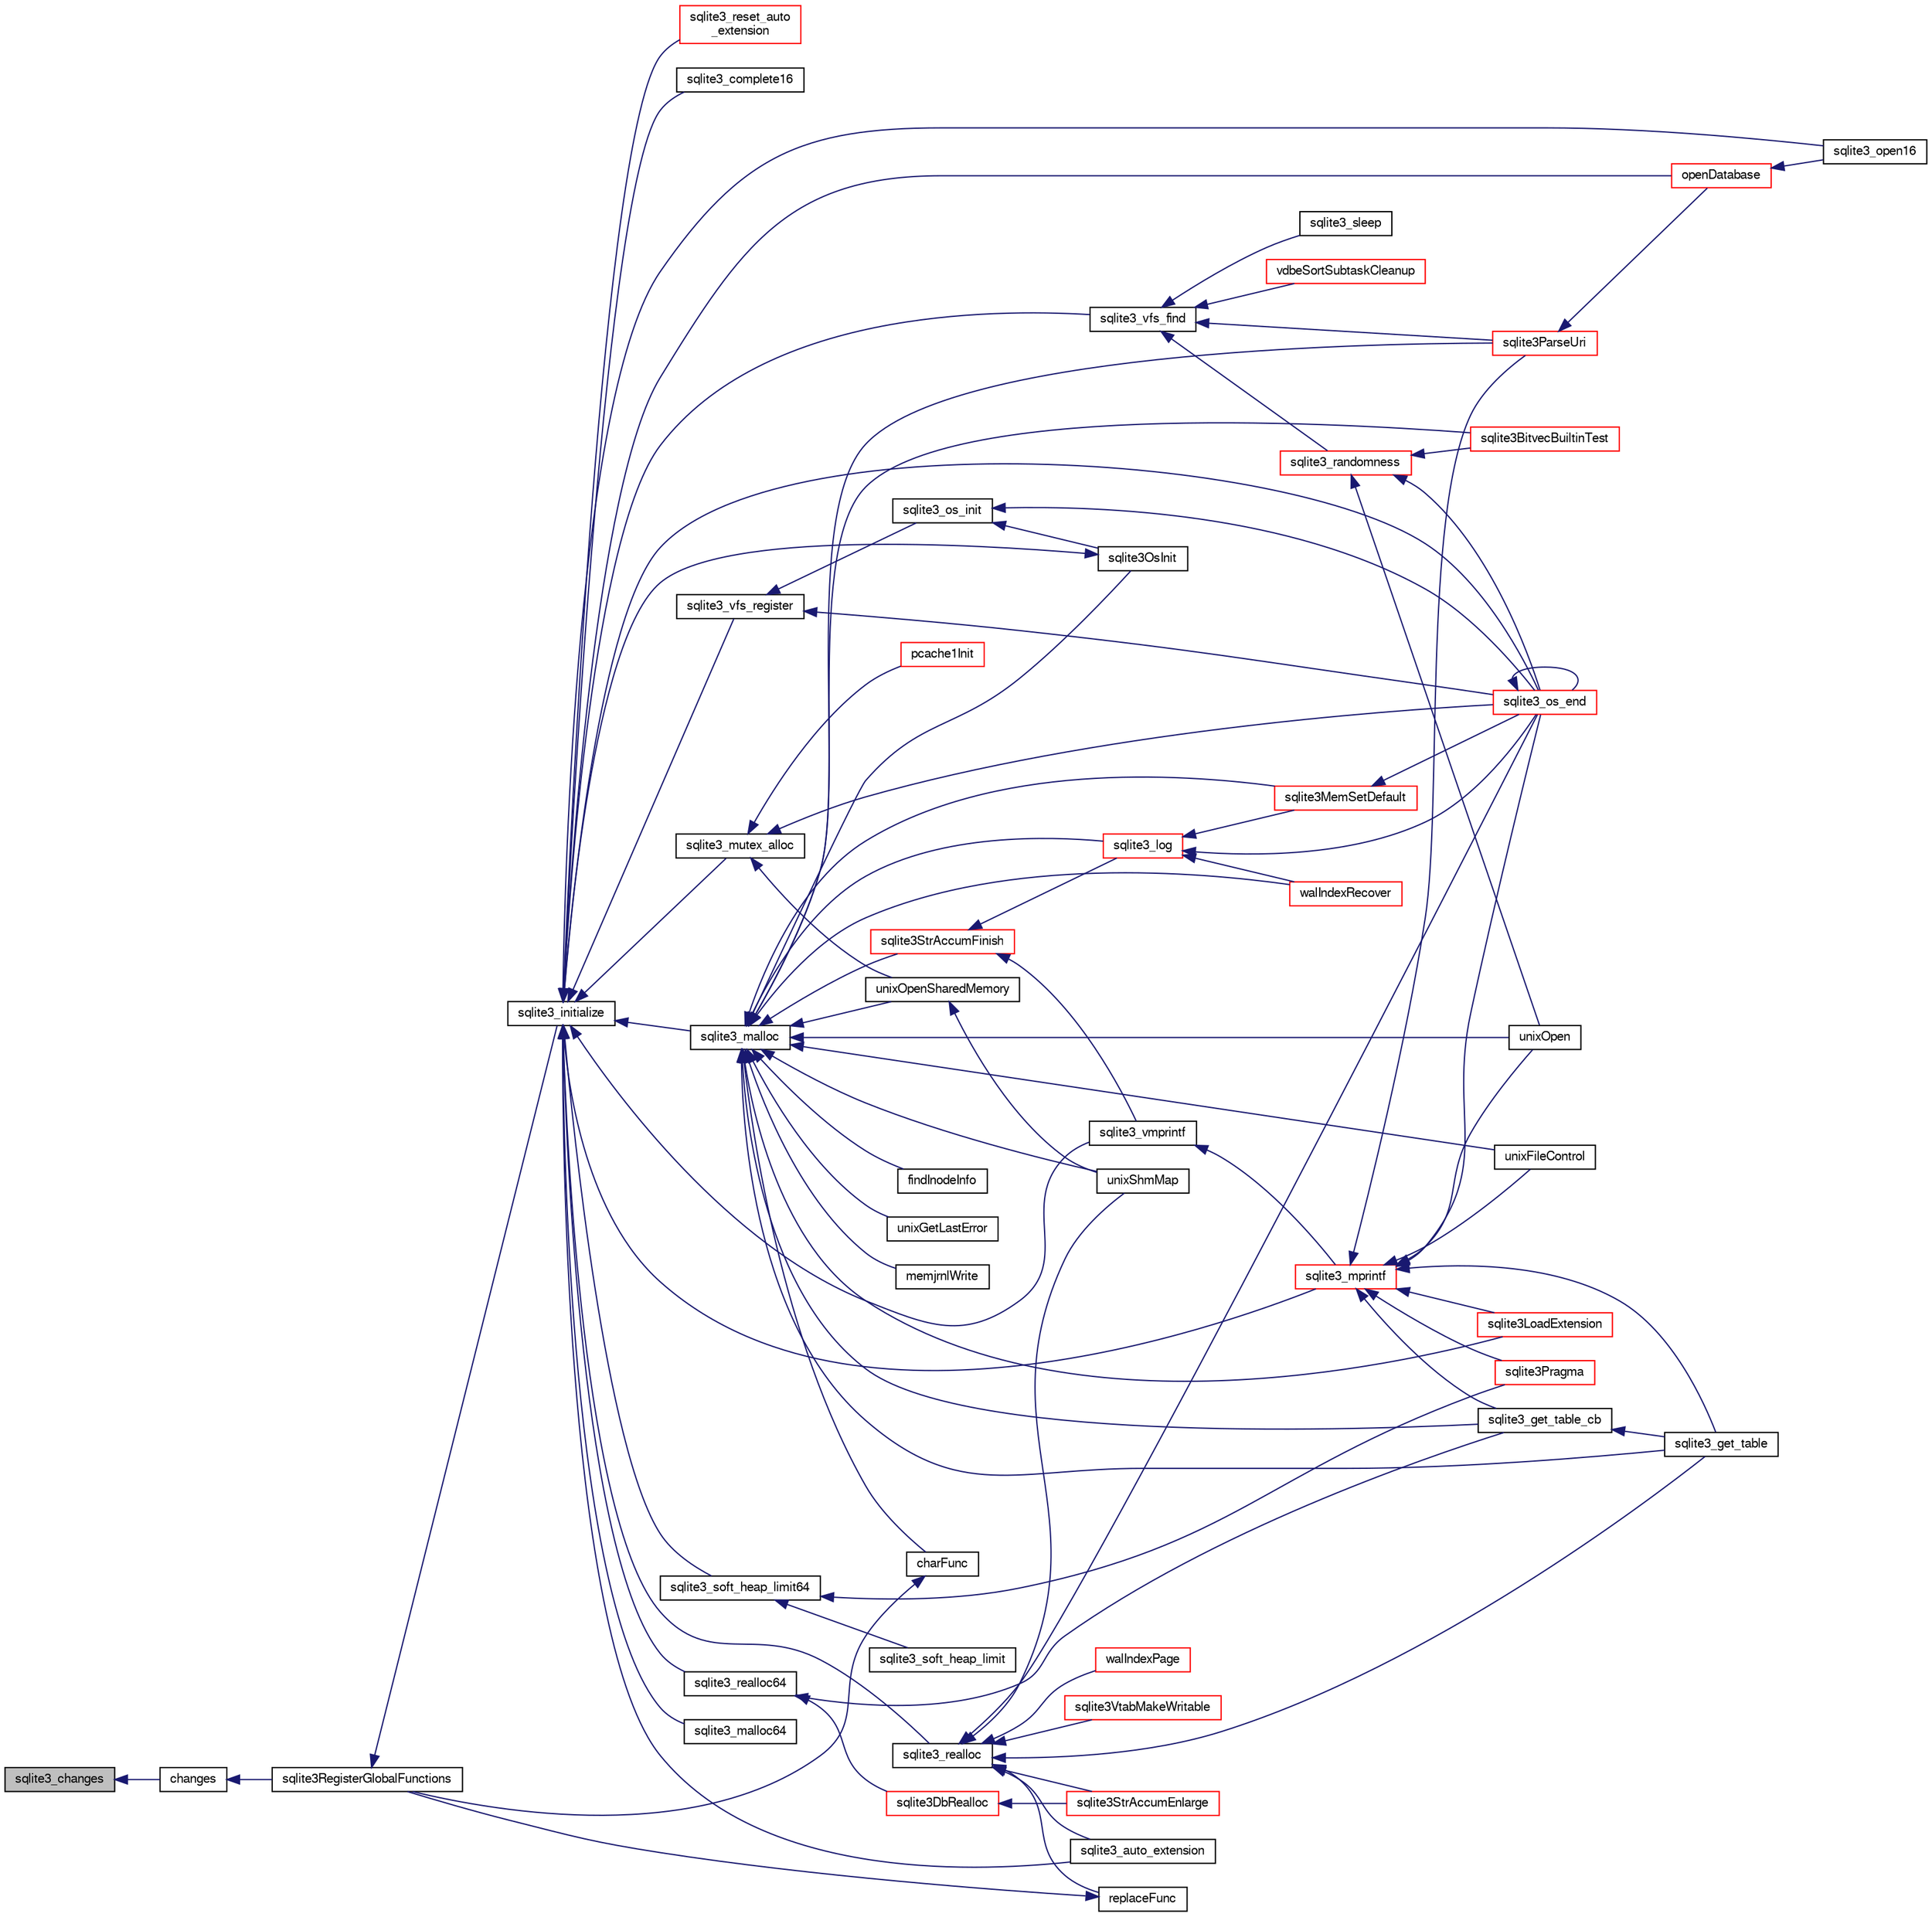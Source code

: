 digraph "sqlite3_changes"
{
  edge [fontname="FreeSans",fontsize="10",labelfontname="FreeSans",labelfontsize="10"];
  node [fontname="FreeSans",fontsize="10",shape=record];
  rankdir="LR";
  Node313739 [label="sqlite3_changes",height=0.2,width=0.4,color="black", fillcolor="grey75", style="filled", fontcolor="black"];
  Node313739 -> Node313740 [dir="back",color="midnightblue",fontsize="10",style="solid",fontname="FreeSans"];
  Node313740 [label="changes",height=0.2,width=0.4,color="black", fillcolor="white", style="filled",URL="$sqlite3_8c.html#a098b9c6a88d2ab91cdcbd5ee0b4bfe7f"];
  Node313740 -> Node313741 [dir="back",color="midnightblue",fontsize="10",style="solid",fontname="FreeSans"];
  Node313741 [label="sqlite3RegisterGlobalFunctions",height=0.2,width=0.4,color="black", fillcolor="white", style="filled",URL="$sqlite3_8c.html#a9f75bd111010f29e1b8d74344473c4ec"];
  Node313741 -> Node313742 [dir="back",color="midnightblue",fontsize="10",style="solid",fontname="FreeSans"];
  Node313742 [label="sqlite3_initialize",height=0.2,width=0.4,color="black", fillcolor="white", style="filled",URL="$sqlite3_8h.html#ab0c0ee2d5d4cf8b28e9572296a8861df"];
  Node313742 -> Node313743 [dir="back",color="midnightblue",fontsize="10",style="solid",fontname="FreeSans"];
  Node313743 [label="sqlite3_vfs_find",height=0.2,width=0.4,color="black", fillcolor="white", style="filled",URL="$sqlite3_8h.html#ac201a26de3dfa1d6deb8069eb8d95627"];
  Node313743 -> Node313744 [dir="back",color="midnightblue",fontsize="10",style="solid",fontname="FreeSans"];
  Node313744 [label="sqlite3_randomness",height=0.2,width=0.4,color="red", fillcolor="white", style="filled",URL="$sqlite3_8h.html#aa452ad88657d4606e137b09c4e9315c7"];
  Node313744 -> Node313748 [dir="back",color="midnightblue",fontsize="10",style="solid",fontname="FreeSans"];
  Node313748 [label="unixOpen",height=0.2,width=0.4,color="black", fillcolor="white", style="filled",URL="$sqlite3_8c.html#a8ed5efc47b6e14f7805cd1bb9b215775"];
  Node313744 -> Node313749 [dir="back",color="midnightblue",fontsize="10",style="solid",fontname="FreeSans"];
  Node313749 [label="sqlite3_os_end",height=0.2,width=0.4,color="red", fillcolor="white", style="filled",URL="$sqlite3_8h.html#a2288c95881ecca13d994e42b6a958906"];
  Node313749 -> Node313749 [dir="back",color="midnightblue",fontsize="10",style="solid",fontname="FreeSans"];
  Node313744 -> Node313751 [dir="back",color="midnightblue",fontsize="10",style="solid",fontname="FreeSans"];
  Node313751 [label="sqlite3BitvecBuiltinTest",height=0.2,width=0.4,color="red", fillcolor="white", style="filled",URL="$sqlite3_8c.html#a9b4e3e921ce1ede6f10a9106c034ff9b"];
  Node313743 -> Node314147 [dir="back",color="midnightblue",fontsize="10",style="solid",fontname="FreeSans"];
  Node314147 [label="vdbeSortSubtaskCleanup",height=0.2,width=0.4,color="red", fillcolor="white", style="filled",URL="$sqlite3_8c.html#abc8ce4c3ef58cc10f5b27642aab32b30"];
  Node313743 -> Node314150 [dir="back",color="midnightblue",fontsize="10",style="solid",fontname="FreeSans"];
  Node314150 [label="sqlite3ParseUri",height=0.2,width=0.4,color="red", fillcolor="white", style="filled",URL="$sqlite3_8c.html#aaa912f29a67460d8b2186c97056e8767"];
  Node314150 -> Node313993 [dir="back",color="midnightblue",fontsize="10",style="solid",fontname="FreeSans"];
  Node313993 [label="openDatabase",height=0.2,width=0.4,color="red", fillcolor="white", style="filled",URL="$sqlite3_8c.html#a6a9c3bc3a64234e863413f41db473758"];
  Node313993 -> Node313996 [dir="back",color="midnightblue",fontsize="10",style="solid",fontname="FreeSans"];
  Node313996 [label="sqlite3_open16",height=0.2,width=0.4,color="black", fillcolor="white", style="filled",URL="$sqlite3_8h.html#adbc401bb96713f32e553db32f6f3ca33"];
  Node313743 -> Node314151 [dir="back",color="midnightblue",fontsize="10",style="solid",fontname="FreeSans"];
  Node314151 [label="sqlite3_sleep",height=0.2,width=0.4,color="black", fillcolor="white", style="filled",URL="$sqlite3_8h.html#ad0c133ddbbecb6433f3c6ebef8966efa"];
  Node313742 -> Node314152 [dir="back",color="midnightblue",fontsize="10",style="solid",fontname="FreeSans"];
  Node314152 [label="sqlite3_vfs_register",height=0.2,width=0.4,color="black", fillcolor="white", style="filled",URL="$sqlite3_8h.html#a7184b289ccd4c4c7200589137d88c4ae"];
  Node314152 -> Node314153 [dir="back",color="midnightblue",fontsize="10",style="solid",fontname="FreeSans"];
  Node314153 [label="sqlite3_os_init",height=0.2,width=0.4,color="black", fillcolor="white", style="filled",URL="$sqlite3_8h.html#acebc2290d00a32d3afe2361f2979038b"];
  Node314153 -> Node314154 [dir="back",color="midnightblue",fontsize="10",style="solid",fontname="FreeSans"];
  Node314154 [label="sqlite3OsInit",height=0.2,width=0.4,color="black", fillcolor="white", style="filled",URL="$sqlite3_8c.html#afeaa886fe1ca086a30fd278b1d069762"];
  Node314154 -> Node313742 [dir="back",color="midnightblue",fontsize="10",style="solid",fontname="FreeSans"];
  Node314153 -> Node313749 [dir="back",color="midnightblue",fontsize="10",style="solid",fontname="FreeSans"];
  Node314152 -> Node313749 [dir="back",color="midnightblue",fontsize="10",style="solid",fontname="FreeSans"];
  Node313742 -> Node314155 [dir="back",color="midnightblue",fontsize="10",style="solid",fontname="FreeSans"];
  Node314155 [label="sqlite3_mutex_alloc",height=0.2,width=0.4,color="black", fillcolor="white", style="filled",URL="$sqlite3_8h.html#aa3f89418cd18e99596435c958b29b650"];
  Node314155 -> Node314156 [dir="back",color="midnightblue",fontsize="10",style="solid",fontname="FreeSans"];
  Node314156 [label="unixOpenSharedMemory",height=0.2,width=0.4,color="black", fillcolor="white", style="filled",URL="$sqlite3_8c.html#a30775afa2e08ca6ddc7853326afed7c7"];
  Node314156 -> Node314157 [dir="back",color="midnightblue",fontsize="10",style="solid",fontname="FreeSans"];
  Node314157 [label="unixShmMap",height=0.2,width=0.4,color="black", fillcolor="white", style="filled",URL="$sqlite3_8c.html#aeaa77f0ab08a4f4ee5f86e8c9727e974"];
  Node314155 -> Node313749 [dir="back",color="midnightblue",fontsize="10",style="solid",fontname="FreeSans"];
  Node314155 -> Node314158 [dir="back",color="midnightblue",fontsize="10",style="solid",fontname="FreeSans"];
  Node314158 [label="pcache1Init",height=0.2,width=0.4,color="red", fillcolor="white", style="filled",URL="$sqlite3_8c.html#a05e9c1daf3dd812db1d769b69b20e069"];
  Node313742 -> Node314228 [dir="back",color="midnightblue",fontsize="10",style="solid",fontname="FreeSans"];
  Node314228 [label="sqlite3_soft_heap_limit64",height=0.2,width=0.4,color="black", fillcolor="white", style="filled",URL="$sqlite3_8h.html#ab37b3a4d1652e3acb2c43d1252e6b852"];
  Node314228 -> Node314229 [dir="back",color="midnightblue",fontsize="10",style="solid",fontname="FreeSans"];
  Node314229 [label="sqlite3_soft_heap_limit",height=0.2,width=0.4,color="black", fillcolor="white", style="filled",URL="$sqlite3_8h.html#a18c3472581de3072201723e798524fdc"];
  Node314228 -> Node313836 [dir="back",color="midnightblue",fontsize="10",style="solid",fontname="FreeSans"];
  Node313836 [label="sqlite3Pragma",height=0.2,width=0.4,color="red", fillcolor="white", style="filled",URL="$sqlite3_8c.html#a111391370f58f8e6a6eca51fd34d62ed"];
  Node313742 -> Node314230 [dir="back",color="midnightblue",fontsize="10",style="solid",fontname="FreeSans"];
  Node314230 [label="sqlite3_malloc",height=0.2,width=0.4,color="black", fillcolor="white", style="filled",URL="$sqlite3_8h.html#a510e31845345737f17d86ce0b2328356"];
  Node314230 -> Node314154 [dir="back",color="midnightblue",fontsize="10",style="solid",fontname="FreeSans"];
  Node314230 -> Node314226 [dir="back",color="midnightblue",fontsize="10",style="solid",fontname="FreeSans"];
  Node314226 [label="sqlite3MemSetDefault",height=0.2,width=0.4,color="red", fillcolor="white", style="filled",URL="$sqlite3_8c.html#a162fbfd727e92c5f8f72625b5ff62549"];
  Node314226 -> Node313749 [dir="back",color="midnightblue",fontsize="10",style="solid",fontname="FreeSans"];
  Node314230 -> Node314231 [dir="back",color="midnightblue",fontsize="10",style="solid",fontname="FreeSans"];
  Node314231 [label="sqlite3StrAccumFinish",height=0.2,width=0.4,color="red", fillcolor="white", style="filled",URL="$sqlite3_8c.html#adb7f26b10ac1b847db6f000ef4c2e2ba"];
  Node314231 -> Node314305 [dir="back",color="midnightblue",fontsize="10",style="solid",fontname="FreeSans"];
  Node314305 [label="sqlite3_vmprintf",height=0.2,width=0.4,color="black", fillcolor="white", style="filled",URL="$sqlite3_8h.html#ac240de67ddf003828f16a6d9dd3fa3ca"];
  Node314305 -> Node314306 [dir="back",color="midnightblue",fontsize="10",style="solid",fontname="FreeSans"];
  Node314306 [label="sqlite3_mprintf",height=0.2,width=0.4,color="red", fillcolor="white", style="filled",URL="$sqlite3_8h.html#a9533933e57f7ccbb48c32041ce3a8862"];
  Node314306 -> Node313747 [dir="back",color="midnightblue",fontsize="10",style="solid",fontname="FreeSans"];
  Node313747 [label="unixFileControl",height=0.2,width=0.4,color="black", fillcolor="white", style="filled",URL="$sqlite3_8c.html#ad71f213fa385cc58f307cefd953c03ae"];
  Node314306 -> Node313748 [dir="back",color="midnightblue",fontsize="10",style="solid",fontname="FreeSans"];
  Node314306 -> Node313749 [dir="back",color="midnightblue",fontsize="10",style="solid",fontname="FreeSans"];
  Node314306 -> Node314309 [dir="back",color="midnightblue",fontsize="10",style="solid",fontname="FreeSans"];
  Node314309 [label="sqlite3LoadExtension",height=0.2,width=0.4,color="red", fillcolor="white", style="filled",URL="$sqlite3_8c.html#a3b46232455de4779a67c63b2c9004245"];
  Node314306 -> Node313836 [dir="back",color="midnightblue",fontsize="10",style="solid",fontname="FreeSans"];
  Node314306 -> Node314312 [dir="back",color="midnightblue",fontsize="10",style="solid",fontname="FreeSans"];
  Node314312 [label="sqlite3_get_table_cb",height=0.2,width=0.4,color="black", fillcolor="white", style="filled",URL="$sqlite3_8c.html#a1dbaba1b543953c0dade97357c5866b1"];
  Node314312 -> Node313952 [dir="back",color="midnightblue",fontsize="10",style="solid",fontname="FreeSans"];
  Node313952 [label="sqlite3_get_table",height=0.2,width=0.4,color="black", fillcolor="white", style="filled",URL="$sqlite3_8h.html#a5effeac4e12df57beaa35c5be1f61579"];
  Node314306 -> Node313952 [dir="back",color="midnightblue",fontsize="10",style="solid",fontname="FreeSans"];
  Node314306 -> Node314150 [dir="back",color="midnightblue",fontsize="10",style="solid",fontname="FreeSans"];
  Node314231 -> Node314416 [dir="back",color="midnightblue",fontsize="10",style="solid",fontname="FreeSans"];
  Node314416 [label="sqlite3_log",height=0.2,width=0.4,color="red", fillcolor="white", style="filled",URL="$sqlite3_8h.html#a298c9699bf9c143662c6b1fec4b2dc3b"];
  Node314416 -> Node314226 [dir="back",color="midnightblue",fontsize="10",style="solid",fontname="FreeSans"];
  Node314416 -> Node313749 [dir="back",color="midnightblue",fontsize="10",style="solid",fontname="FreeSans"];
  Node314416 -> Node314344 [dir="back",color="midnightblue",fontsize="10",style="solid",fontname="FreeSans"];
  Node314344 [label="walIndexRecover",height=0.2,width=0.4,color="red", fillcolor="white", style="filled",URL="$sqlite3_8c.html#ab4ee99f3710323acbeb6c495dd18d205"];
  Node314230 -> Node314416 [dir="back",color="midnightblue",fontsize="10",style="solid",fontname="FreeSans"];
  Node314230 -> Node314495 [dir="back",color="midnightblue",fontsize="10",style="solid",fontname="FreeSans"];
  Node314495 [label="findInodeInfo",height=0.2,width=0.4,color="black", fillcolor="white", style="filled",URL="$sqlite3_8c.html#ac92c39062e69a79c4a62dfd55242c782"];
  Node314230 -> Node313747 [dir="back",color="midnightblue",fontsize="10",style="solid",fontname="FreeSans"];
  Node314230 -> Node314156 [dir="back",color="midnightblue",fontsize="10",style="solid",fontname="FreeSans"];
  Node314230 -> Node314157 [dir="back",color="midnightblue",fontsize="10",style="solid",fontname="FreeSans"];
  Node314230 -> Node313748 [dir="back",color="midnightblue",fontsize="10",style="solid",fontname="FreeSans"];
  Node314230 -> Node314327 [dir="back",color="midnightblue",fontsize="10",style="solid",fontname="FreeSans"];
  Node314327 [label="unixGetLastError",height=0.2,width=0.4,color="black", fillcolor="white", style="filled",URL="$sqlite3_8c.html#aed1e42f49d74b419c3c85b559dd61240"];
  Node314230 -> Node313751 [dir="back",color="midnightblue",fontsize="10",style="solid",fontname="FreeSans"];
  Node314230 -> Node314344 [dir="back",color="midnightblue",fontsize="10",style="solid",fontname="FreeSans"];
  Node314230 -> Node314496 [dir="back",color="midnightblue",fontsize="10",style="solid",fontname="FreeSans"];
  Node314496 [label="memjrnlWrite",height=0.2,width=0.4,color="black", fillcolor="white", style="filled",URL="$sqlite3_8c.html#af8bd7d5d7eafce5542f8de300a120c47"];
  Node314230 -> Node314497 [dir="back",color="midnightblue",fontsize="10",style="solid",fontname="FreeSans"];
  Node314497 [label="charFunc",height=0.2,width=0.4,color="black", fillcolor="white", style="filled",URL="$sqlite3_8c.html#ab9b72ce47fcea3c3b92e816435a0fd91"];
  Node314497 -> Node313741 [dir="back",color="midnightblue",fontsize="10",style="solid",fontname="FreeSans"];
  Node314230 -> Node314309 [dir="back",color="midnightblue",fontsize="10",style="solid",fontname="FreeSans"];
  Node314230 -> Node314312 [dir="back",color="midnightblue",fontsize="10",style="solid",fontname="FreeSans"];
  Node314230 -> Node313952 [dir="back",color="midnightblue",fontsize="10",style="solid",fontname="FreeSans"];
  Node314230 -> Node314150 [dir="back",color="midnightblue",fontsize="10",style="solid",fontname="FreeSans"];
  Node313742 -> Node314498 [dir="back",color="midnightblue",fontsize="10",style="solid",fontname="FreeSans"];
  Node314498 [label="sqlite3_malloc64",height=0.2,width=0.4,color="black", fillcolor="white", style="filled",URL="$sqlite3_8h.html#a12b7ee85e539ea28c130c5c75b96a82a"];
  Node313742 -> Node314499 [dir="back",color="midnightblue",fontsize="10",style="solid",fontname="FreeSans"];
  Node314499 [label="sqlite3_realloc",height=0.2,width=0.4,color="black", fillcolor="white", style="filled",URL="$sqlite3_8h.html#a627f0eeface58024ef47403d8cc76b35"];
  Node314499 -> Node314500 [dir="back",color="midnightblue",fontsize="10",style="solid",fontname="FreeSans"];
  Node314500 [label="sqlite3StrAccumEnlarge",height=0.2,width=0.4,color="red", fillcolor="white", style="filled",URL="$sqlite3_8c.html#a38976500a97c69d65086eeccca82dd96"];
  Node314499 -> Node314157 [dir="back",color="midnightblue",fontsize="10",style="solid",fontname="FreeSans"];
  Node314499 -> Node313749 [dir="back",color="midnightblue",fontsize="10",style="solid",fontname="FreeSans"];
  Node314499 -> Node314506 [dir="back",color="midnightblue",fontsize="10",style="solid",fontname="FreeSans"];
  Node314506 [label="walIndexPage",height=0.2,width=0.4,color="red", fillcolor="white", style="filled",URL="$sqlite3_8c.html#affd3251fd1aa1218170d421177256e24"];
  Node314499 -> Node314369 [dir="back",color="midnightblue",fontsize="10",style="solid",fontname="FreeSans"];
  Node314369 [label="replaceFunc",height=0.2,width=0.4,color="black", fillcolor="white", style="filled",URL="$sqlite3_8c.html#a752b98a7c55d204c397a4902b49b1ce4"];
  Node314369 -> Node313741 [dir="back",color="midnightblue",fontsize="10",style="solid",fontname="FreeSans"];
  Node314499 -> Node314515 [dir="back",color="midnightblue",fontsize="10",style="solid",fontname="FreeSans"];
  Node314515 [label="sqlite3_auto_extension",height=0.2,width=0.4,color="black", fillcolor="white", style="filled",URL="$sqlite3_8h.html#a85a95b45e94f6bcd52aa39b6acdb36d7"];
  Node314499 -> Node313952 [dir="back",color="midnightblue",fontsize="10",style="solid",fontname="FreeSans"];
  Node314499 -> Node314516 [dir="back",color="midnightblue",fontsize="10",style="solid",fontname="FreeSans"];
  Node314516 [label="sqlite3VtabMakeWritable",height=0.2,width=0.4,color="red", fillcolor="white", style="filled",URL="$sqlite3_8c.html#a58c646608238d2619371c3e8b6bc0d86"];
  Node313742 -> Node314517 [dir="back",color="midnightblue",fontsize="10",style="solid",fontname="FreeSans"];
  Node314517 [label="sqlite3_realloc64",height=0.2,width=0.4,color="black", fillcolor="white", style="filled",URL="$sqlite3_8h.html#afe88c85e9f864a3fd92941cad197245d"];
  Node314517 -> Node314518 [dir="back",color="midnightblue",fontsize="10",style="solid",fontname="FreeSans"];
  Node314518 [label="sqlite3DbRealloc",height=0.2,width=0.4,color="red", fillcolor="white", style="filled",URL="$sqlite3_8c.html#ae028f4902a9d29bcaf310ff289ee87dc"];
  Node314518 -> Node314500 [dir="back",color="midnightblue",fontsize="10",style="solid",fontname="FreeSans"];
  Node314517 -> Node314312 [dir="back",color="midnightblue",fontsize="10",style="solid",fontname="FreeSans"];
  Node313742 -> Node314305 [dir="back",color="midnightblue",fontsize="10",style="solid",fontname="FreeSans"];
  Node313742 -> Node314306 [dir="back",color="midnightblue",fontsize="10",style="solid",fontname="FreeSans"];
  Node313742 -> Node313749 [dir="back",color="midnightblue",fontsize="10",style="solid",fontname="FreeSans"];
  Node313742 -> Node314515 [dir="back",color="midnightblue",fontsize="10",style="solid",fontname="FreeSans"];
  Node313742 -> Node314617 [dir="back",color="midnightblue",fontsize="10",style="solid",fontname="FreeSans"];
  Node314617 [label="sqlite3_reset_auto\l_extension",height=0.2,width=0.4,color="red", fillcolor="white", style="filled",URL="$sqlite3_8h.html#ac33f4064ae6690cada7bdc89e8153ffc"];
  Node313742 -> Node314482 [dir="back",color="midnightblue",fontsize="10",style="solid",fontname="FreeSans"];
  Node314482 [label="sqlite3_complete16",height=0.2,width=0.4,color="black", fillcolor="white", style="filled",URL="$sqlite3_8h.html#a3260341c2ef82787acca48414a1d03a1"];
  Node313742 -> Node313993 [dir="back",color="midnightblue",fontsize="10",style="solid",fontname="FreeSans"];
  Node313742 -> Node313996 [dir="back",color="midnightblue",fontsize="10",style="solid",fontname="FreeSans"];
}
